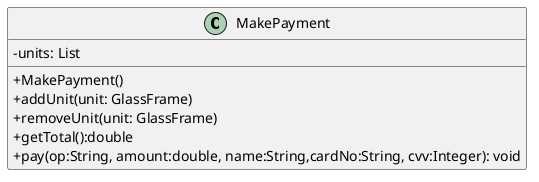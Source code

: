 @startuml
skinparam classAttributeIconSize 0


class MakePayment {
-units: List
+MakePayment()
+addUnit(unit: GlassFrame)
+removeUnit(unit: GlassFrame)
+getTotal():double
+pay(op:String, amount:double, name:String,cardNo:String, cvv:Integer): void
}



@enduml